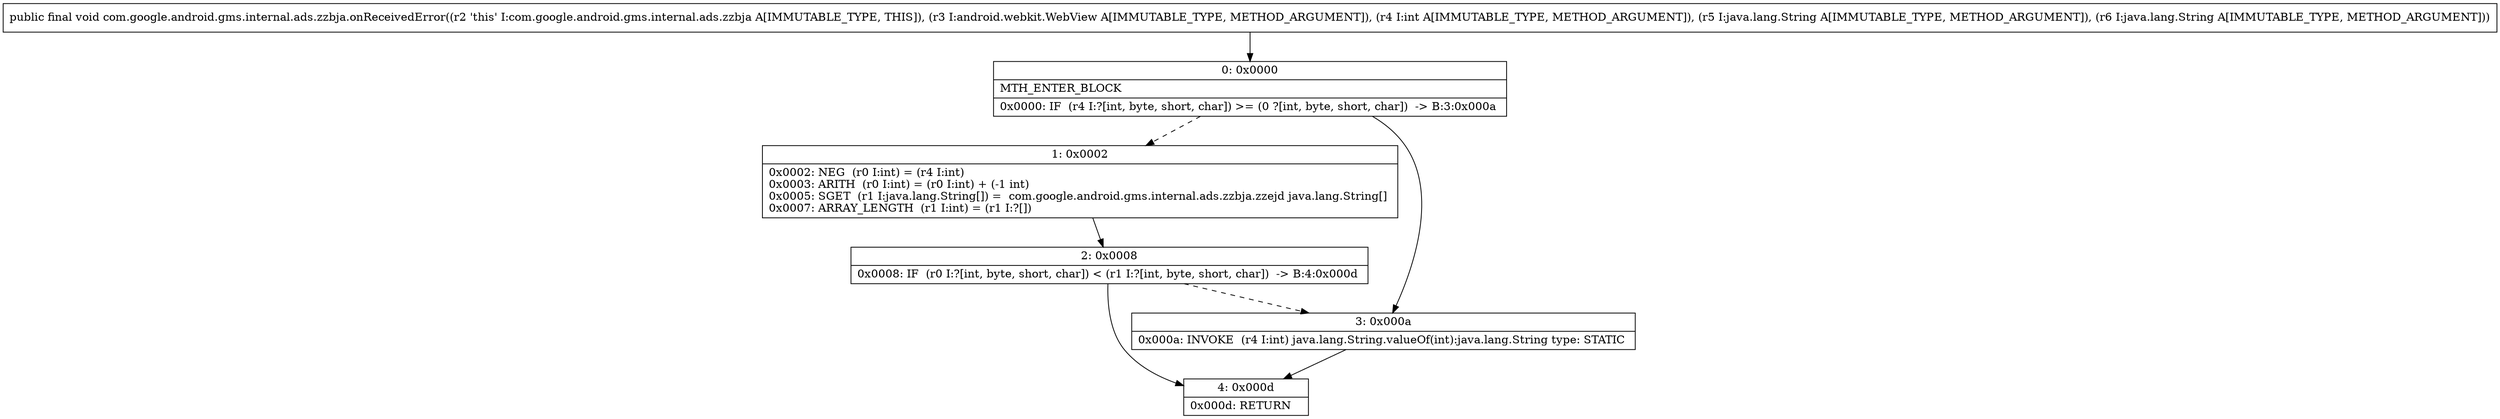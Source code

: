 digraph "CFG forcom.google.android.gms.internal.ads.zzbja.onReceivedError(Landroid\/webkit\/WebView;ILjava\/lang\/String;Ljava\/lang\/String;)V" {
Node_0 [shape=record,label="{0\:\ 0x0000|MTH_ENTER_BLOCK\l|0x0000: IF  (r4 I:?[int, byte, short, char]) \>= (0 ?[int, byte, short, char])  \-\> B:3:0x000a \l}"];
Node_1 [shape=record,label="{1\:\ 0x0002|0x0002: NEG  (r0 I:int) = (r4 I:int) \l0x0003: ARITH  (r0 I:int) = (r0 I:int) + (\-1 int) \l0x0005: SGET  (r1 I:java.lang.String[]) =  com.google.android.gms.internal.ads.zzbja.zzejd java.lang.String[] \l0x0007: ARRAY_LENGTH  (r1 I:int) = (r1 I:?[]) \l}"];
Node_2 [shape=record,label="{2\:\ 0x0008|0x0008: IF  (r0 I:?[int, byte, short, char]) \< (r1 I:?[int, byte, short, char])  \-\> B:4:0x000d \l}"];
Node_3 [shape=record,label="{3\:\ 0x000a|0x000a: INVOKE  (r4 I:int) java.lang.String.valueOf(int):java.lang.String type: STATIC \l}"];
Node_4 [shape=record,label="{4\:\ 0x000d|0x000d: RETURN   \l}"];
MethodNode[shape=record,label="{public final void com.google.android.gms.internal.ads.zzbja.onReceivedError((r2 'this' I:com.google.android.gms.internal.ads.zzbja A[IMMUTABLE_TYPE, THIS]), (r3 I:android.webkit.WebView A[IMMUTABLE_TYPE, METHOD_ARGUMENT]), (r4 I:int A[IMMUTABLE_TYPE, METHOD_ARGUMENT]), (r5 I:java.lang.String A[IMMUTABLE_TYPE, METHOD_ARGUMENT]), (r6 I:java.lang.String A[IMMUTABLE_TYPE, METHOD_ARGUMENT])) }"];
MethodNode -> Node_0;
Node_0 -> Node_1[style=dashed];
Node_0 -> Node_3;
Node_1 -> Node_2;
Node_2 -> Node_3[style=dashed];
Node_2 -> Node_4;
Node_3 -> Node_4;
}

